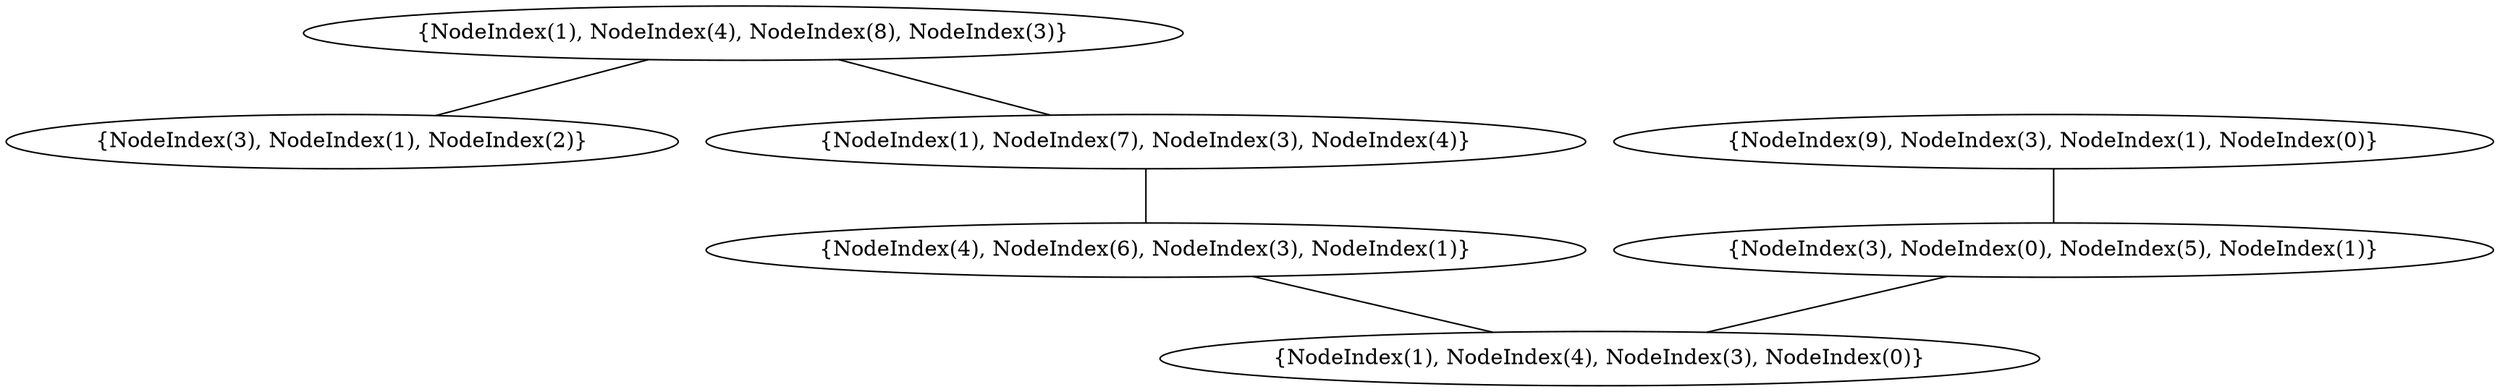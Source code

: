 graph {
    0 [ label = "{NodeIndex(3), NodeIndex(1), NodeIndex(2)}" ]
    1 [ label = "{NodeIndex(1), NodeIndex(4), NodeIndex(3), NodeIndex(0)}" ]
    2 [ label = "{NodeIndex(4), NodeIndex(6), NodeIndex(3), NodeIndex(1)}" ]
    3 [ label = "{NodeIndex(1), NodeIndex(7), NodeIndex(3), NodeIndex(4)}" ]
    4 [ label = "{NodeIndex(1), NodeIndex(4), NodeIndex(8), NodeIndex(3)}" ]
    5 [ label = "{NodeIndex(3), NodeIndex(0), NodeIndex(5), NodeIndex(1)}" ]
    6 [ label = "{NodeIndex(9), NodeIndex(3), NodeIndex(1), NodeIndex(0)}" ]
    2 -- 1 [ ]
    3 -- 2 [ ]
    5 -- 1 [ ]
    4 -- 3 [ ]
    6 -- 5 [ ]
    4 -- 0 [ ]
}
